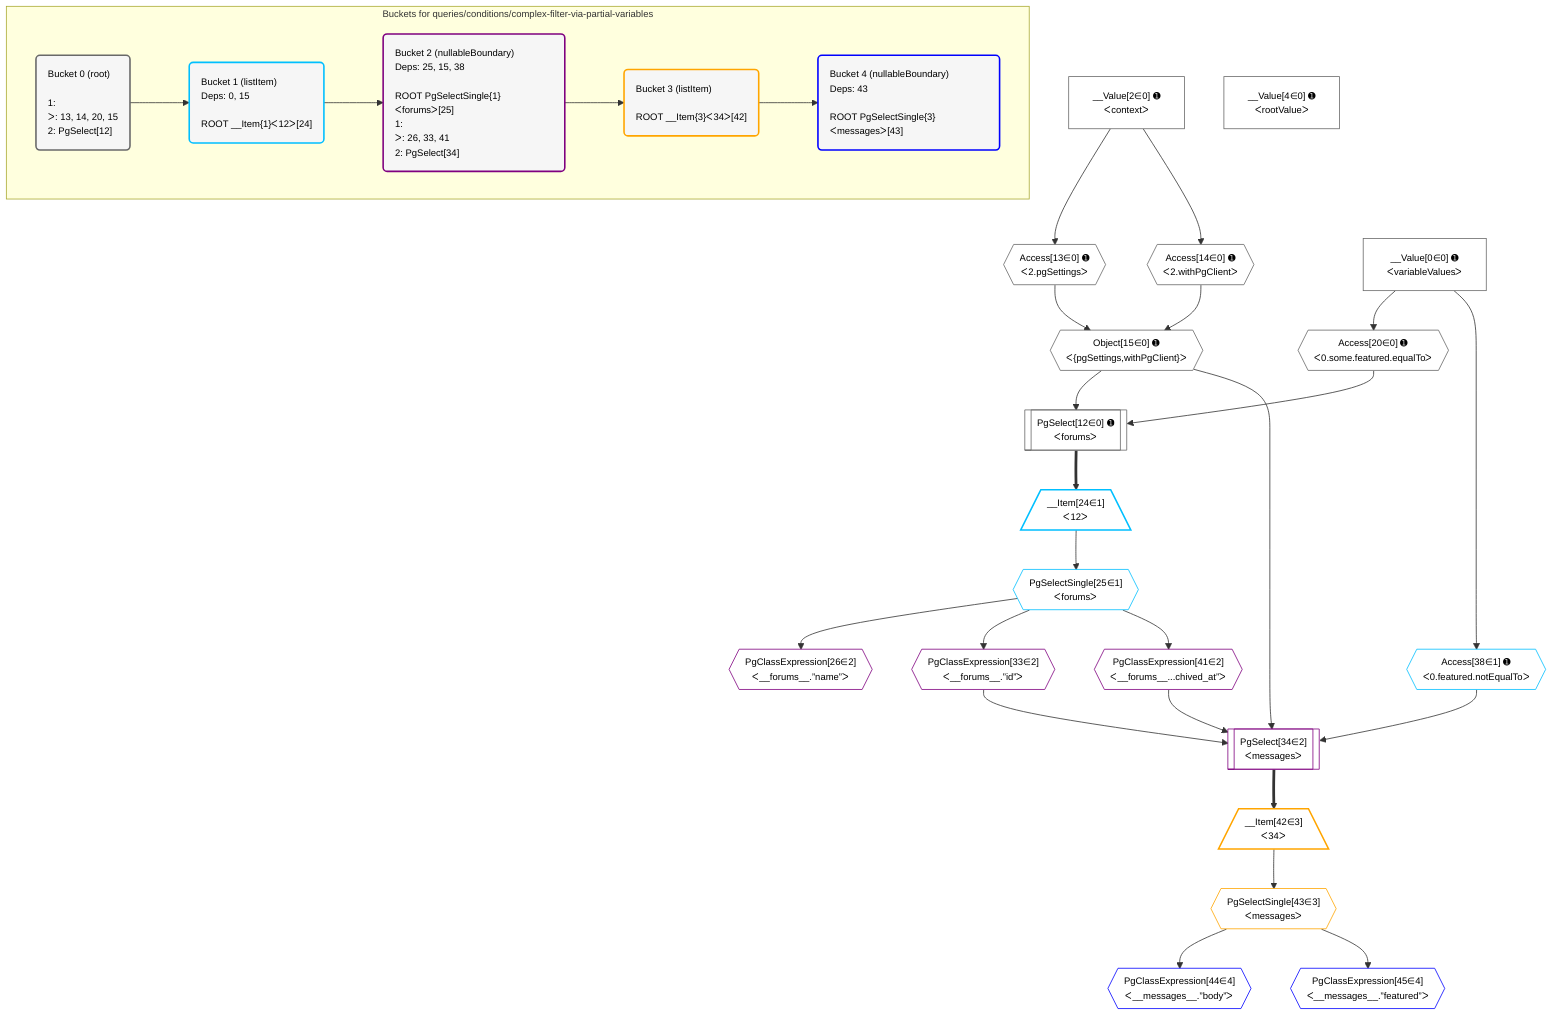 %%{init: {'themeVariables': { 'fontSize': '12px'}}}%%
graph TD
    classDef path fill:#eee,stroke:#000,color:#000
    classDef plan fill:#fff,stroke-width:1px,color:#000
    classDef itemplan fill:#fff,stroke-width:2px,color:#000
    classDef unbatchedplan fill:#dff,stroke-width:1px,color:#000
    classDef sideeffectplan fill:#fcc,stroke-width:2px,color:#000
    classDef bucket fill:#f6f6f6,color:#000,stroke-width:2px,text-align:left


    %% plan dependencies
    PgSelect12[["PgSelect[12∈0] ➊<br />ᐸforumsᐳ"]]:::plan
    Object15{{"Object[15∈0] ➊<br />ᐸ{pgSettings,withPgClient}ᐳ"}}:::plan
    Access20{{"Access[20∈0] ➊<br />ᐸ0.some.featured.equalToᐳ"}}:::plan
    Object15 & Access20 --> PgSelect12
    Access13{{"Access[13∈0] ➊<br />ᐸ2.pgSettingsᐳ"}}:::plan
    Access14{{"Access[14∈0] ➊<br />ᐸ2.withPgClientᐳ"}}:::plan
    Access13 & Access14 --> Object15
    __Value2["__Value[2∈0] ➊<br />ᐸcontextᐳ"]:::plan
    __Value2 --> Access13
    __Value2 --> Access14
    __Value0["__Value[0∈0] ➊<br />ᐸvariableValuesᐳ"]:::plan
    __Value0 --> Access20
    __Value4["__Value[4∈0] ➊<br />ᐸrootValueᐳ"]:::plan
    __Item24[/"__Item[24∈1]<br />ᐸ12ᐳ"\]:::itemplan
    PgSelect12 ==> __Item24
    PgSelectSingle25{{"PgSelectSingle[25∈1]<br />ᐸforumsᐳ"}}:::plan
    __Item24 --> PgSelectSingle25
    Access38{{"Access[38∈1] ➊<br />ᐸ0.featured.notEqualToᐳ"}}:::plan
    __Value0 --> Access38
    PgSelect34[["PgSelect[34∈2]<br />ᐸmessagesᐳ"]]:::plan
    PgClassExpression33{{"PgClassExpression[33∈2]<br />ᐸ__forums__.”id”ᐳ"}}:::plan
    PgClassExpression41{{"PgClassExpression[41∈2]<br />ᐸ__forums__...chived_at”ᐳ"}}:::plan
    Object15 & PgClassExpression33 & Access38 & PgClassExpression41 --> PgSelect34
    PgClassExpression26{{"PgClassExpression[26∈2]<br />ᐸ__forums__.”name”ᐳ"}}:::plan
    PgSelectSingle25 --> PgClassExpression26
    PgSelectSingle25 --> PgClassExpression33
    PgSelectSingle25 --> PgClassExpression41
    __Item42[/"__Item[42∈3]<br />ᐸ34ᐳ"\]:::itemplan
    PgSelect34 ==> __Item42
    PgSelectSingle43{{"PgSelectSingle[43∈3]<br />ᐸmessagesᐳ"}}:::plan
    __Item42 --> PgSelectSingle43
    PgClassExpression44{{"PgClassExpression[44∈4]<br />ᐸ__messages__.”body”ᐳ"}}:::plan
    PgSelectSingle43 --> PgClassExpression44
    PgClassExpression45{{"PgClassExpression[45∈4]<br />ᐸ__messages__.”featured”ᐳ"}}:::plan
    PgSelectSingle43 --> PgClassExpression45

    %% define steps

    subgraph "Buckets for queries/conditions/complex-filter-via-partial-variables"
    Bucket0("Bucket 0 (root)<br /><br />1: <br />ᐳ: 13, 14, 20, 15<br />2: PgSelect[12]"):::bucket
    classDef bucket0 stroke:#696969
    class Bucket0,__Value0,__Value2,__Value4,PgSelect12,Access13,Access14,Object15,Access20 bucket0
    Bucket1("Bucket 1 (listItem)<br />Deps: 0, 15<br /><br />ROOT __Item{1}ᐸ12ᐳ[24]"):::bucket
    classDef bucket1 stroke:#00bfff
    class Bucket1,__Item24,PgSelectSingle25,Access38 bucket1
    Bucket2("Bucket 2 (nullableBoundary)<br />Deps: 25, 15, 38<br /><br />ROOT PgSelectSingle{1}ᐸforumsᐳ[25]<br />1: <br />ᐳ: 26, 33, 41<br />2: PgSelect[34]"):::bucket
    classDef bucket2 stroke:#7f007f
    class Bucket2,PgClassExpression26,PgClassExpression33,PgSelect34,PgClassExpression41 bucket2
    Bucket3("Bucket 3 (listItem)<br /><br />ROOT __Item{3}ᐸ34ᐳ[42]"):::bucket
    classDef bucket3 stroke:#ffa500
    class Bucket3,__Item42,PgSelectSingle43 bucket3
    Bucket4("Bucket 4 (nullableBoundary)<br />Deps: 43<br /><br />ROOT PgSelectSingle{3}ᐸmessagesᐳ[43]"):::bucket
    classDef bucket4 stroke:#0000ff
    class Bucket4,PgClassExpression44,PgClassExpression45 bucket4
    Bucket0 --> Bucket1
    Bucket1 --> Bucket2
    Bucket2 --> Bucket3
    Bucket3 --> Bucket4
    end